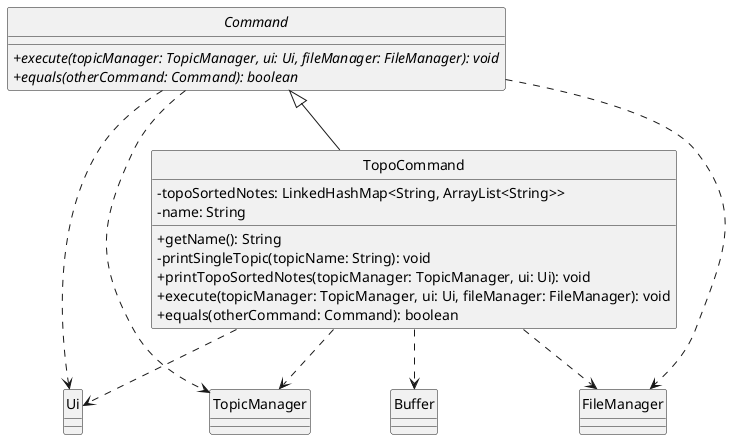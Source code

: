 @startuml
'https://plantuml.com/class-diagram
skinparam classAttributeIconSize 0
hide circle
abstract class Command {
+execute(topicManager: TopicManager, ui: Ui, fileManager: FileManager): void {abstract}
+equals(otherCommand: Command): boolean {abstract}
}

class TopoCommand {
-topoSortedNotes: LinkedHashMap<String, ArrayList<String>>
-name: String

+getName(): String
-printSingleTopic(topicName: String): void
+printTopoSortedNotes(topicManager: TopicManager, ui: Ui): void
+execute(topicManager: TopicManager, ui: Ui, fileManager: FileManager): void
+equals(otherCommand: Command): boolean
}

class Ui {
}

class TopicManager {
}

class Buffer {
}

class FileManager {
}

Command ..> Ui
TopoCommand ..> Ui
Command ..> TopicManager
TopoCommand ..> TopicManager
Command ..> FileManager
TopoCommand ..> FileManager
TopoCommand ..> Buffer
Command <|-- TopoCommand
@enduml